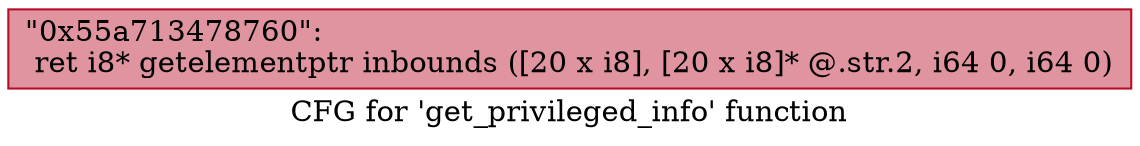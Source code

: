 digraph "CFG for 'get_privileged_info' function" {
	label="CFG for 'get_privileged_info' function";

	Node0x55a713478760 [shape=record,color="#b70d28ff", style=filled, fillcolor="#b70d2870",label="{\"0x55a713478760\":\l  ret i8* getelementptr inbounds ([20 x i8], [20 x i8]* @.str.2, i64 0, i64 0)\l}"];
}
